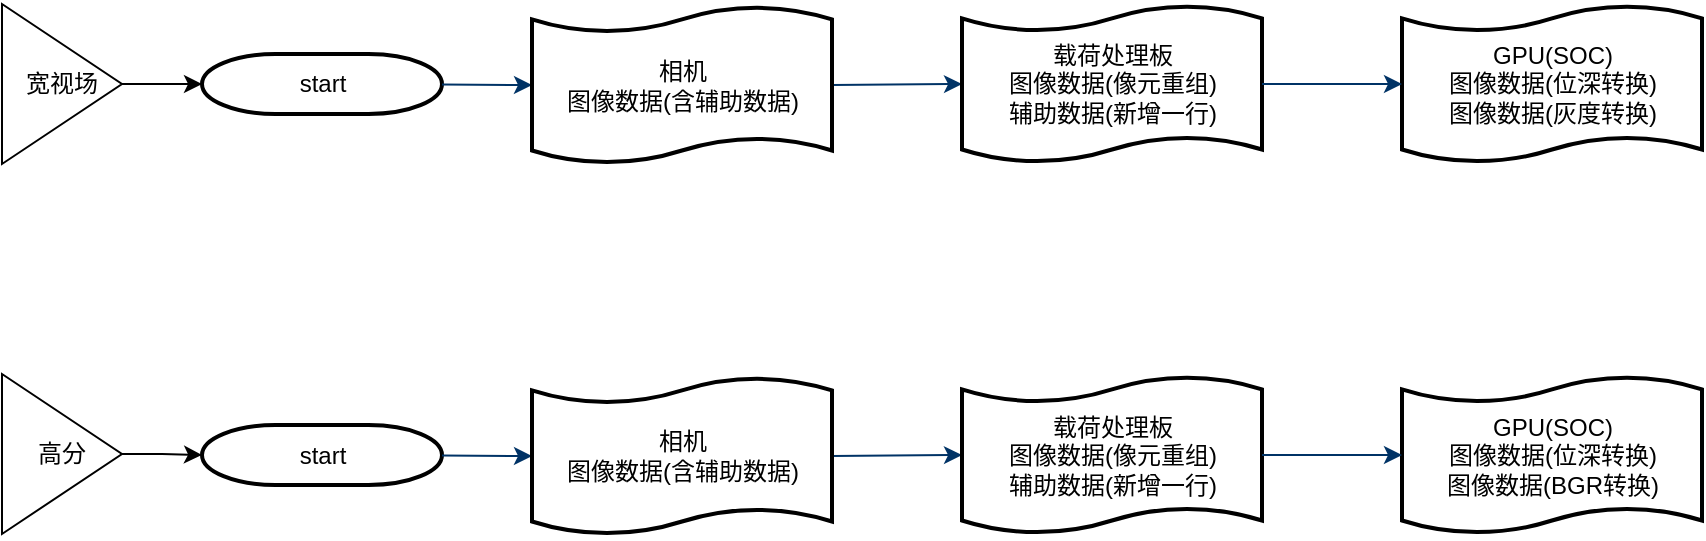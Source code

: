 <mxfile version="14.9.2" type="github">
  <diagram id="6a731a19-8d31-9384-78a2-239565b7b9f0" name="Page-1">
    <mxGraphModel dx="1422" dy="794" grid="1" gridSize="10" guides="1" tooltips="1" connect="1" arrows="1" fold="1" page="1" pageScale="1" pageWidth="1169" pageHeight="827" background="none" math="0" shadow="0">
      <root>
        <mxCell id="0" />
        <mxCell id="1" parent="0" />
        <mxCell id="2" value="start" style="shape=mxgraph.flowchart.terminator;strokeWidth=2;gradientColor=none;gradientDirection=north;fontStyle=0;html=1;" parent="1" vertex="1">
          <mxGeometry x="260" y="60" width="120" height="30" as="geometry" />
        </mxCell>
        <mxCell id="7" style="fontStyle=1;strokeColor=#003366;strokeWidth=1;html=1;entryX=0;entryY=0.5;entryDx=0;entryDy=0;entryPerimeter=0;" parent="1" source="2" target="51" edge="1">
          <mxGeometry relative="1" as="geometry">
            <mxPoint x="335.105" y="230" as="targetPoint" />
          </mxGeometry>
        </mxCell>
        <mxCell id="8" style="fontStyle=1;strokeColor=#003366;strokeWidth=1;html=1;exitX=1;exitY=0.5;exitDx=0;exitDy=0;exitPerimeter=0;entryX=0;entryY=0.5;entryDx=0;entryDy=0;entryPerimeter=0;" parent="1" source="51" target="teyYOHSxg7vn7ohvey4J-55" edge="1">
          <mxGeometry relative="1" as="geometry">
            <mxPoint x="463.895" y="230" as="sourcePoint" />
            <mxPoint x="635" y="75" as="targetPoint" />
          </mxGeometry>
        </mxCell>
        <mxCell id="51" value="相机&lt;br&gt;图像数据(含辅助数据)" style="shape=mxgraph.flowchart.paper_tape;strokeWidth=2;gradientColor=none;gradientDirection=north;fontStyle=0;html=1;" parent="1" vertex="1">
          <mxGeometry x="425" y="35" width="150" height="81" as="geometry" />
        </mxCell>
        <mxCell id="teyYOHSxg7vn7ohvey4J-55" value="载荷处理板&lt;br&gt;图像数据(像元重组)&lt;br&gt;辅助数据(新增一行)" style="shape=mxgraph.flowchart.paper_tape;strokeWidth=2;gradientColor=none;gradientDirection=north;fontStyle=0;html=1;" vertex="1" parent="1">
          <mxGeometry x="640" y="34.5" width="150" height="81" as="geometry" />
        </mxCell>
        <mxCell id="teyYOHSxg7vn7ohvey4J-57" value="GPU(SOC)&lt;br&gt;图像数据(位深转换)&lt;br&gt;图像数据(灰度转换)" style="shape=mxgraph.flowchart.paper_tape;strokeWidth=2;gradientColor=none;gradientDirection=north;fontStyle=0;html=1;" vertex="1" parent="1">
          <mxGeometry x="860" y="34.5" width="150" height="81" as="geometry" />
        </mxCell>
        <mxCell id="teyYOHSxg7vn7ohvey4J-58" style="fontStyle=1;strokeColor=#003366;strokeWidth=1;html=1;exitX=1;exitY=0.5;exitDx=0;exitDy=0;exitPerimeter=0;entryX=0;entryY=0.5;entryDx=0;entryDy=0;entryPerimeter=0;" edge="1" parent="1" target="teyYOHSxg7vn7ohvey4J-57">
          <mxGeometry relative="1" as="geometry">
            <mxPoint x="790" y="75" as="sourcePoint" />
            <mxPoint x="855" y="75" as="targetPoint" />
          </mxGeometry>
        </mxCell>
        <mxCell id="teyYOHSxg7vn7ohvey4J-59" value="start" style="shape=mxgraph.flowchart.terminator;strokeWidth=2;gradientColor=none;gradientDirection=north;fontStyle=0;html=1;" vertex="1" parent="1">
          <mxGeometry x="260" y="245.5" width="120" height="30" as="geometry" />
        </mxCell>
        <mxCell id="teyYOHSxg7vn7ohvey4J-60" style="fontStyle=1;strokeColor=#003366;strokeWidth=1;html=1;entryX=0;entryY=0.5;entryDx=0;entryDy=0;entryPerimeter=0;" edge="1" parent="1" source="teyYOHSxg7vn7ohvey4J-59" target="teyYOHSxg7vn7ohvey4J-62">
          <mxGeometry relative="1" as="geometry">
            <mxPoint x="335.105" y="415.5" as="targetPoint" />
          </mxGeometry>
        </mxCell>
        <mxCell id="teyYOHSxg7vn7ohvey4J-61" style="fontStyle=1;strokeColor=#003366;strokeWidth=1;html=1;exitX=1;exitY=0.5;exitDx=0;exitDy=0;exitPerimeter=0;entryX=0;entryY=0.5;entryDx=0;entryDy=0;entryPerimeter=0;" edge="1" parent="1" source="teyYOHSxg7vn7ohvey4J-62" target="teyYOHSxg7vn7ohvey4J-63">
          <mxGeometry relative="1" as="geometry">
            <mxPoint x="463.895" y="415.5" as="sourcePoint" />
            <mxPoint x="635" y="260.5" as="targetPoint" />
          </mxGeometry>
        </mxCell>
        <mxCell id="teyYOHSxg7vn7ohvey4J-62" value="相机&lt;br&gt;图像数据(含辅助数据)" style="shape=mxgraph.flowchart.paper_tape;strokeWidth=2;gradientColor=none;gradientDirection=north;fontStyle=0;html=1;" vertex="1" parent="1">
          <mxGeometry x="425" y="220.5" width="150" height="81" as="geometry" />
        </mxCell>
        <mxCell id="teyYOHSxg7vn7ohvey4J-63" value="载荷处理板&lt;br&gt;图像数据(像元重组)&lt;br&gt;辅助数据(新增一行)" style="shape=mxgraph.flowchart.paper_tape;strokeWidth=2;gradientColor=none;gradientDirection=north;fontStyle=0;html=1;" vertex="1" parent="1">
          <mxGeometry x="640" y="220" width="150" height="81" as="geometry" />
        </mxCell>
        <mxCell id="teyYOHSxg7vn7ohvey4J-64" value="GPU(SOC)&lt;br&gt;图像数据(位深转换)&lt;br&gt;图像数据(BGR转换)" style="shape=mxgraph.flowchart.paper_tape;strokeWidth=2;gradientColor=none;gradientDirection=north;fontStyle=0;html=1;" vertex="1" parent="1">
          <mxGeometry x="860" y="220" width="150" height="81" as="geometry" />
        </mxCell>
        <mxCell id="teyYOHSxg7vn7ohvey4J-65" style="fontStyle=1;strokeColor=#003366;strokeWidth=1;html=1;exitX=1;exitY=0.5;exitDx=0;exitDy=0;exitPerimeter=0;entryX=0;entryY=0.5;entryDx=0;entryDy=0;entryPerimeter=0;" edge="1" parent="1" target="teyYOHSxg7vn7ohvey4J-64">
          <mxGeometry relative="1" as="geometry">
            <mxPoint x="790" y="260.5" as="sourcePoint" />
            <mxPoint x="855" y="260.5" as="targetPoint" />
          </mxGeometry>
        </mxCell>
        <mxCell id="teyYOHSxg7vn7ohvey4J-68" value="" style="edgeStyle=orthogonalEdgeStyle;rounded=0;orthogonalLoop=1;jettySize=auto;html=1;" edge="1" parent="1" source="teyYOHSxg7vn7ohvey4J-66" target="2">
          <mxGeometry relative="1" as="geometry" />
        </mxCell>
        <mxCell id="teyYOHSxg7vn7ohvey4J-66" value="宽视场" style="triangle;whiteSpace=wrap;html=1;" vertex="1" parent="1">
          <mxGeometry x="160" y="35" width="60" height="80" as="geometry" />
        </mxCell>
        <mxCell id="teyYOHSxg7vn7ohvey4J-69" value="" style="edgeStyle=orthogonalEdgeStyle;rounded=0;orthogonalLoop=1;jettySize=auto;html=1;" edge="1" parent="1" source="teyYOHSxg7vn7ohvey4J-67" target="teyYOHSxg7vn7ohvey4J-59">
          <mxGeometry relative="1" as="geometry" />
        </mxCell>
        <mxCell id="teyYOHSxg7vn7ohvey4J-67" value="高分" style="triangle;whiteSpace=wrap;html=1;" vertex="1" parent="1">
          <mxGeometry x="160" y="220" width="60" height="80" as="geometry" />
        </mxCell>
      </root>
    </mxGraphModel>
  </diagram>
</mxfile>
